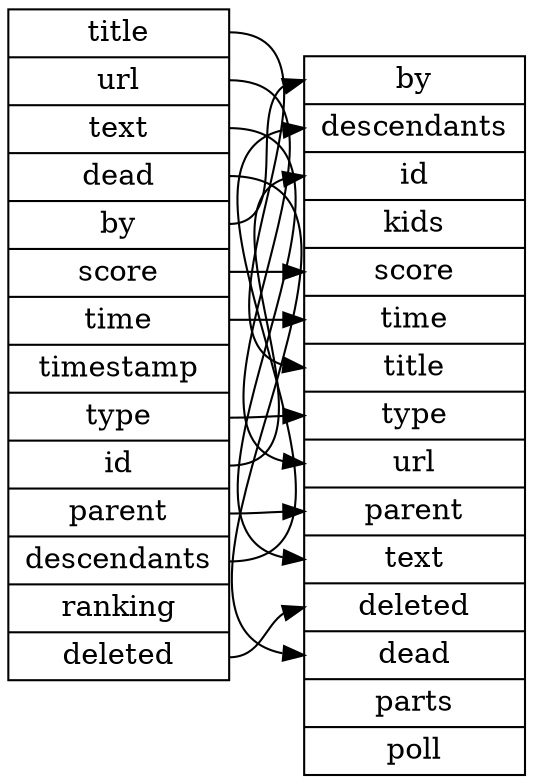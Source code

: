 digraph {
  rankdir=LR;
  edge [ contstraint=false ];
  node [shape=record];

  bq [label="<f0>title|<f1>url|<f2>text|<f3>dead|<f4>by|<f5>score|<f6>time|<f7>timestamp|<f8>type|<f9>id|<f10>parent|<f11>descendants|<f12>ranking|<f13>deleted"];
  fb [label="<f0>by|<f1>descendants|<f2>id|<f3>kids|<f4>score|<f5>time|<f6>title|<f7>type|<f8>url|<f9>parent|<f10>text|<f11>deleted|<f12>dead|<f13>parts|<f14>poll"];

  bq:f4->fb:f0;
  bq:f11->fb:f1;
  bq:f9->fb:f2;
  bq:f5->fb:f4;
  bq:f6->fb:f5;
  bq:f0->fb:f6;
  bq:f8->fb:f7;
  bq:f1->fb:f8;
  bq:f10->fb:f9;
  bq:f2->fb:f10;
  bq:f13->fb:f11;
  bq:f3->fb:f12;
}


